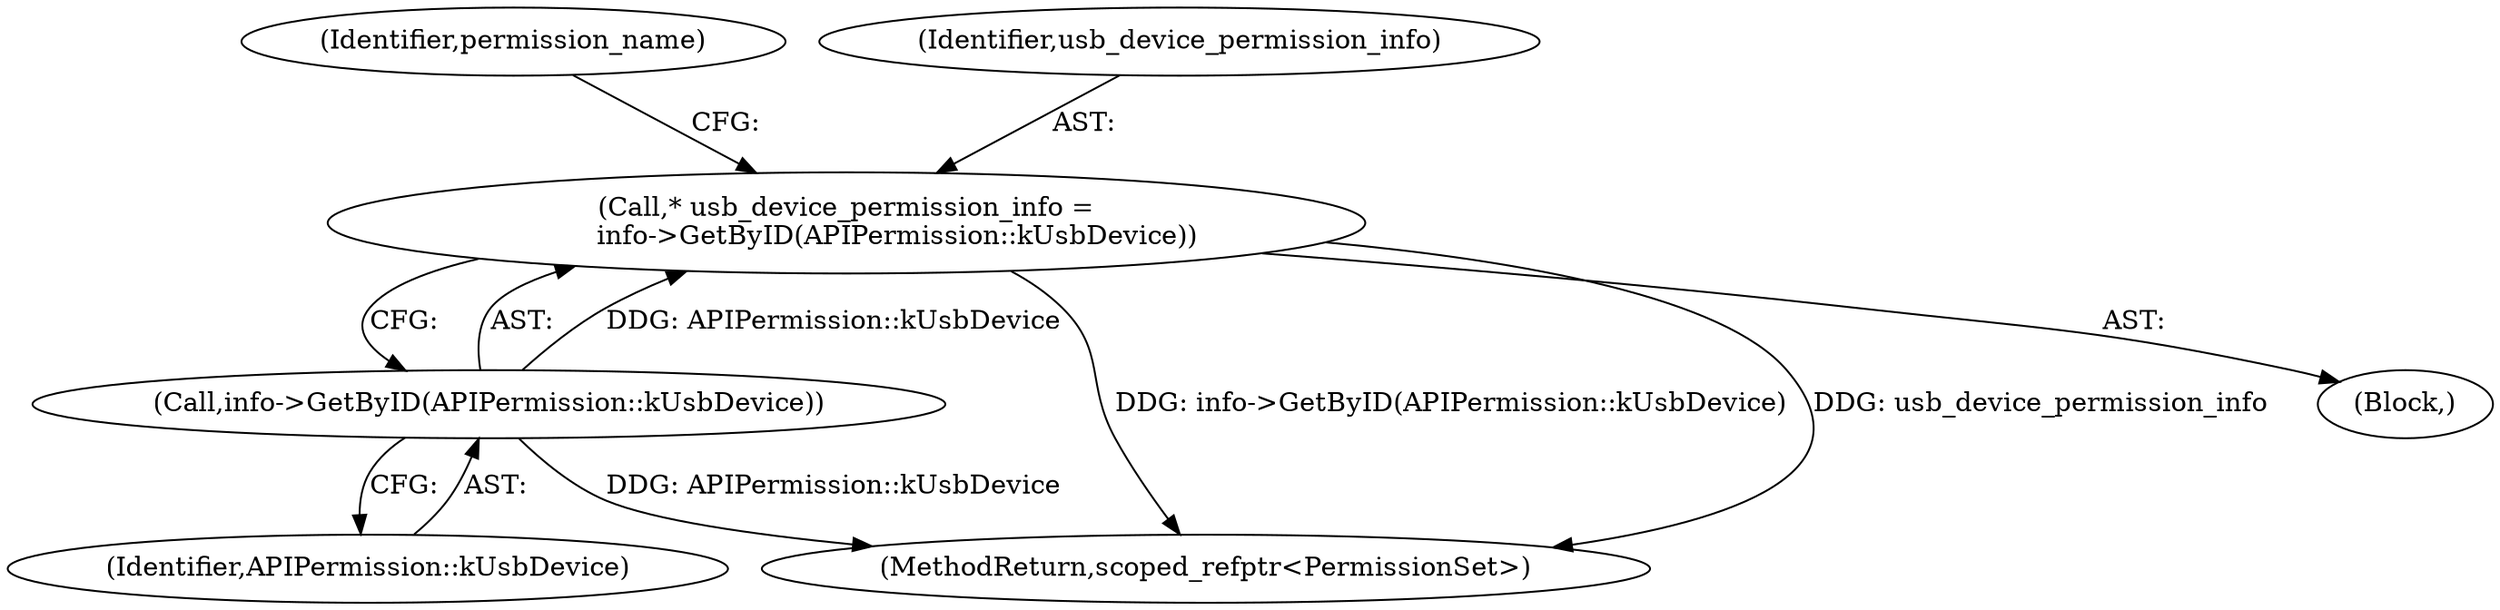 digraph "0_Chrome_e21bdfb9c758ac411012ad84f83d26d3f7dd69fb_3@pointer" {
"1000183" [label="(Call,* usb_device_permission_info =\n            info->GetByID(APIPermission::kUsbDevice))"];
"1000185" [label="(Call,info->GetByID(APIPermission::kUsbDevice))"];
"1000183" [label="(Call,* usb_device_permission_info =\n            info->GetByID(APIPermission::kUsbDevice))"];
"1000185" [label="(Call,info->GetByID(APIPermission::kUsbDevice))"];
"1000189" [label="(Identifier,permission_name)"];
"1000309" [label="(MethodReturn,scoped_refptr<PermissionSet>)"];
"1000186" [label="(Identifier,APIPermission::kUsbDevice)"];
"1000184" [label="(Identifier,usb_device_permission_info)"];
"1000134" [label="(Block,)"];
"1000183" -> "1000134"  [label="AST: "];
"1000183" -> "1000185"  [label="CFG: "];
"1000184" -> "1000183"  [label="AST: "];
"1000185" -> "1000183"  [label="AST: "];
"1000189" -> "1000183"  [label="CFG: "];
"1000183" -> "1000309"  [label="DDG: info->GetByID(APIPermission::kUsbDevice)"];
"1000183" -> "1000309"  [label="DDG: usb_device_permission_info"];
"1000185" -> "1000183"  [label="DDG: APIPermission::kUsbDevice"];
"1000185" -> "1000186"  [label="CFG: "];
"1000186" -> "1000185"  [label="AST: "];
"1000185" -> "1000309"  [label="DDG: APIPermission::kUsbDevice"];
}
